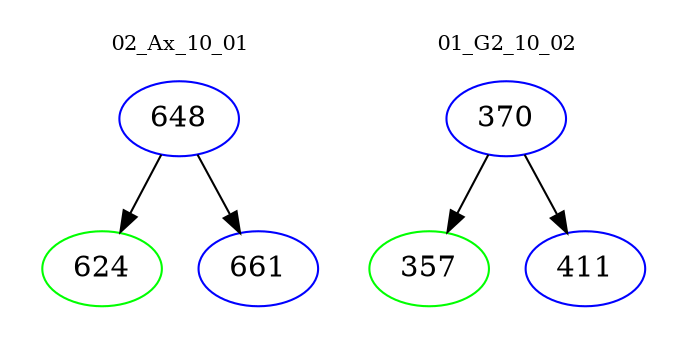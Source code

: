 digraph{
subgraph cluster_0 {
color = white
label = "02_Ax_10_01";
fontsize=10;
T0_648 [label="648", color="blue"]
T0_648 -> T0_624 [color="black"]
T0_624 [label="624", color="green"]
T0_648 -> T0_661 [color="black"]
T0_661 [label="661", color="blue"]
}
subgraph cluster_1 {
color = white
label = "01_G2_10_02";
fontsize=10;
T1_370 [label="370", color="blue"]
T1_370 -> T1_357 [color="black"]
T1_357 [label="357", color="green"]
T1_370 -> T1_411 [color="black"]
T1_411 [label="411", color="blue"]
}
}
